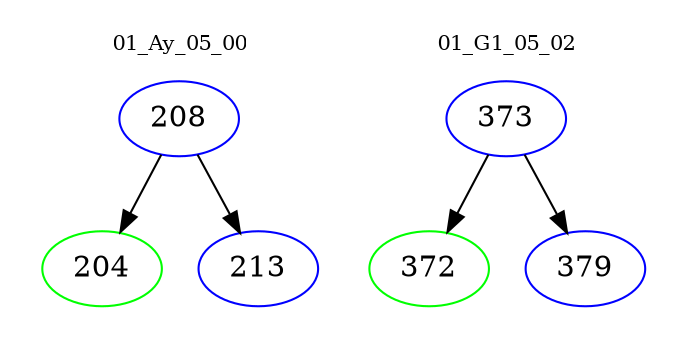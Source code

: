 digraph{
subgraph cluster_0 {
color = white
label = "01_Ay_05_00";
fontsize=10;
T0_208 [label="208", color="blue"]
T0_208 -> T0_204 [color="black"]
T0_204 [label="204", color="green"]
T0_208 -> T0_213 [color="black"]
T0_213 [label="213", color="blue"]
}
subgraph cluster_1 {
color = white
label = "01_G1_05_02";
fontsize=10;
T1_373 [label="373", color="blue"]
T1_373 -> T1_372 [color="black"]
T1_372 [label="372", color="green"]
T1_373 -> T1_379 [color="black"]
T1_379 [label="379", color="blue"]
}
}
